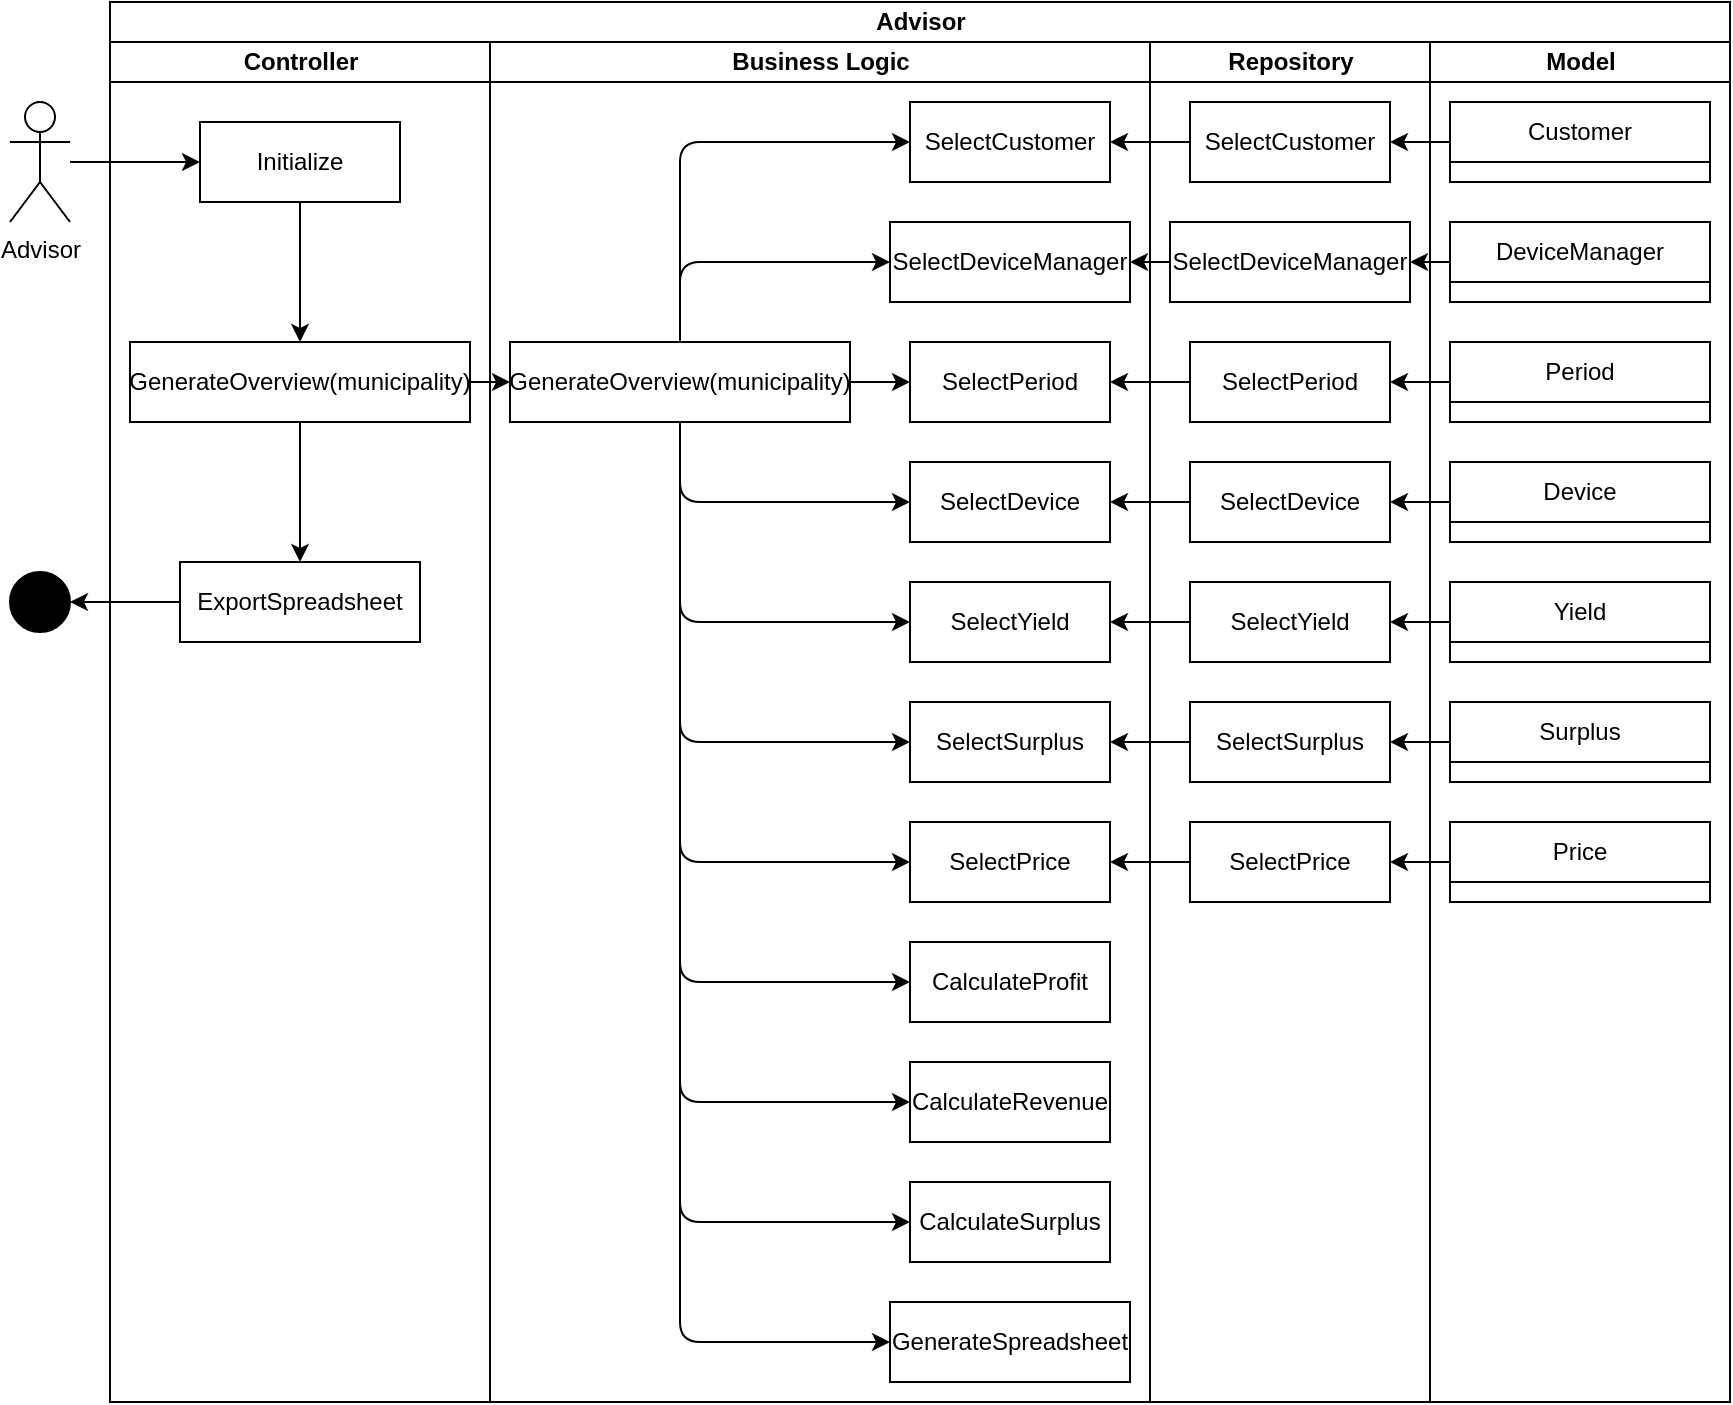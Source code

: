 <mxfile>
    <diagram id="maqsgtUjnBQgQenKH_4p" name="Page-1">
        <mxGraphModel dx="1189" dy="816" grid="1" gridSize="10" guides="1" tooltips="1" connect="1" arrows="1" fold="1" page="1" pageScale="1" pageWidth="850" pageHeight="1100" math="0" shadow="0">
            <root>
                <mxCell id="0"/>
                <mxCell id="1" parent="0"/>
                <mxCell id="2" value="Advisor" style="swimlane;childLayout=stackLayout;resizeParent=1;resizeParentMax=0;startSize=20;html=1;" vertex="1" parent="1">
                    <mxGeometry x="230.0" y="50" width="810" height="700" as="geometry"/>
                </mxCell>
                <mxCell id="3" value="Controller" style="swimlane;startSize=20;html=1;" vertex="1" parent="2">
                    <mxGeometry y="20" width="190" height="680" as="geometry"/>
                </mxCell>
                <mxCell id="52" style="edgeStyle=orthogonalEdgeStyle;html=1;" edge="1" parent="3" source="4" target="78">
                    <mxGeometry relative="1" as="geometry">
                        <mxPoint x="55.0" y="150.0" as="targetPoint"/>
                    </mxGeometry>
                </mxCell>
                <mxCell id="4" value="Initialize" style="rounded=0;whiteSpace=wrap;html=1;" vertex="1" parent="3">
                    <mxGeometry x="45" y="40" width="100" height="40" as="geometry"/>
                </mxCell>
                <mxCell id="32" value="ExportSpreadsheet" style="rounded=0;whiteSpace=wrap;html=1;" vertex="1" parent="3">
                    <mxGeometry x="35" y="260" width="120" height="40" as="geometry"/>
                </mxCell>
                <mxCell id="43" style="edgeStyle=orthogonalEdgeStyle;html=1;" edge="1" parent="3" source="78" target="32">
                    <mxGeometry relative="1" as="geometry">
                        <mxPoint x="55.0" y="190" as="sourcePoint"/>
                        <Array as="points"/>
                    </mxGeometry>
                </mxCell>
                <mxCell id="78" value="GenerateOverview(municipality)" style="rounded=0;whiteSpace=wrap;html=1;" vertex="1" parent="3">
                    <mxGeometry x="10" y="150" width="170" height="40" as="geometry"/>
                </mxCell>
                <mxCell id="5" value="Business Logic" style="swimlane;startSize=20;html=1;" vertex="1" parent="2">
                    <mxGeometry x="190" y="20" width="330" height="680" as="geometry"/>
                </mxCell>
                <mxCell id="33" style="edgeStyle=orthogonalEdgeStyle;html=1;" edge="1" parent="5" source="10" target="11">
                    <mxGeometry relative="1" as="geometry">
                        <Array as="points">
                            <mxPoint x="95" y="50"/>
                        </Array>
                    </mxGeometry>
                </mxCell>
                <mxCell id="34" style="edgeStyle=orthogonalEdgeStyle;html=1;" edge="1" parent="5" source="10" target="15">
                    <mxGeometry relative="1" as="geometry">
                        <Array as="points">
                            <mxPoint x="95" y="110"/>
                        </Array>
                    </mxGeometry>
                </mxCell>
                <mxCell id="35" style="edgeStyle=orthogonalEdgeStyle;html=1;" edge="1" parent="5" source="10" target="27">
                    <mxGeometry relative="1" as="geometry"/>
                </mxCell>
                <mxCell id="36" style="edgeStyle=orthogonalEdgeStyle;html=1;" edge="1" parent="5" source="10" target="16">
                    <mxGeometry relative="1" as="geometry">
                        <Array as="points">
                            <mxPoint x="95" y="230"/>
                        </Array>
                    </mxGeometry>
                </mxCell>
                <mxCell id="37" style="edgeStyle=orthogonalEdgeStyle;html=1;" edge="1" parent="5" source="10" target="17">
                    <mxGeometry relative="1" as="geometry">
                        <Array as="points">
                            <mxPoint x="95" y="290"/>
                        </Array>
                    </mxGeometry>
                </mxCell>
                <mxCell id="38" style="edgeStyle=orthogonalEdgeStyle;html=1;" edge="1" parent="5" source="10" target="18">
                    <mxGeometry relative="1" as="geometry">
                        <Array as="points">
                            <mxPoint x="95" y="350"/>
                        </Array>
                    </mxGeometry>
                </mxCell>
                <mxCell id="39" style="edgeStyle=orthogonalEdgeStyle;html=1;" edge="1" parent="5" source="10" target="14">
                    <mxGeometry relative="1" as="geometry">
                        <Array as="points">
                            <mxPoint x="95" y="410"/>
                        </Array>
                    </mxGeometry>
                </mxCell>
                <mxCell id="40" style="edgeStyle=orthogonalEdgeStyle;html=1;" edge="1" parent="5" source="10" target="29">
                    <mxGeometry relative="1" as="geometry">
                        <Array as="points">
                            <mxPoint x="95" y="470"/>
                        </Array>
                    </mxGeometry>
                </mxCell>
                <mxCell id="41" style="edgeStyle=orthogonalEdgeStyle;html=1;" edge="1" parent="5" source="10" target="30">
                    <mxGeometry relative="1" as="geometry">
                        <Array as="points">
                            <mxPoint x="95" y="530"/>
                        </Array>
                    </mxGeometry>
                </mxCell>
                <mxCell id="42" style="edgeStyle=orthogonalEdgeStyle;html=1;" edge="1" parent="5" source="10" target="31">
                    <mxGeometry relative="1" as="geometry">
                        <Array as="points">
                            <mxPoint x="95" y="590"/>
                        </Array>
                    </mxGeometry>
                </mxCell>
                <mxCell id="10" value="GenerateOverview(municipality)" style="rounded=0;whiteSpace=wrap;html=1;" vertex="1" parent="5">
                    <mxGeometry x="10" y="150" width="170" height="40" as="geometry"/>
                </mxCell>
                <mxCell id="11" value="SelectCustomer" style="rounded=0;whiteSpace=wrap;html=1;" vertex="1" parent="5">
                    <mxGeometry x="210.0" y="30" width="100" height="40" as="geometry"/>
                </mxCell>
                <mxCell id="14" value="SelectPrice" style="rounded=0;whiteSpace=wrap;html=1;" vertex="1" parent="5">
                    <mxGeometry x="210.0" y="390" width="100" height="40" as="geometry"/>
                </mxCell>
                <mxCell id="15" value="SelectDeviceManager" style="rounded=0;whiteSpace=wrap;html=1;" vertex="1" parent="5">
                    <mxGeometry x="200" y="90" width="120" height="40" as="geometry"/>
                </mxCell>
                <mxCell id="16" value="SelectDevice" style="rounded=0;whiteSpace=wrap;html=1;" vertex="1" parent="5">
                    <mxGeometry x="210.0" y="210" width="100" height="40" as="geometry"/>
                </mxCell>
                <mxCell id="17" value="SelectYield" style="rounded=0;whiteSpace=wrap;html=1;" vertex="1" parent="5">
                    <mxGeometry x="210.0" y="270" width="100" height="40" as="geometry"/>
                </mxCell>
                <mxCell id="18" value="SelectSurplus" style="rounded=0;whiteSpace=wrap;html=1;" vertex="1" parent="5">
                    <mxGeometry x="210.0" y="330" width="100" height="40" as="geometry"/>
                </mxCell>
                <mxCell id="27" value="SelectPeriod" style="rounded=0;whiteSpace=wrap;html=1;" vertex="1" parent="5">
                    <mxGeometry x="210.0" y="150" width="100" height="40" as="geometry"/>
                </mxCell>
                <mxCell id="29" value="CalculateProfit" style="rounded=0;whiteSpace=wrap;html=1;" vertex="1" parent="5">
                    <mxGeometry x="210.0" y="450" width="100" height="40" as="geometry"/>
                </mxCell>
                <mxCell id="30" value="CalculateRevenue" style="rounded=0;whiteSpace=wrap;html=1;" vertex="1" parent="5">
                    <mxGeometry x="210.0" y="510" width="100" height="40" as="geometry"/>
                </mxCell>
                <mxCell id="31" value="CalculateSurplus" style="rounded=0;whiteSpace=wrap;html=1;" vertex="1" parent="5">
                    <mxGeometry x="210.0" y="570" width="100" height="40" as="geometry"/>
                </mxCell>
                <mxCell id="79" value="GenerateSpreadsheet" style="rounded=0;whiteSpace=wrap;html=1;" vertex="1" parent="5">
                    <mxGeometry x="200" y="630" width="120" height="40" as="geometry"/>
                </mxCell>
                <mxCell id="80" style="edgeStyle=orthogonalEdgeStyle;html=1;" edge="1" parent="5" source="10" target="79">
                    <mxGeometry relative="1" as="geometry">
                        <Array as="points">
                            <mxPoint x="95" y="650"/>
                        </Array>
                    </mxGeometry>
                </mxCell>
                <mxCell id="12" value="Repository" style="swimlane;startSize=20;html=1;" vertex="1" parent="2">
                    <mxGeometry x="520" y="20" width="140" height="680" as="geometry"/>
                </mxCell>
                <mxCell id="13" value="SelectCustomer" style="rounded=0;whiteSpace=wrap;html=1;" vertex="1" parent="12">
                    <mxGeometry x="20.0" y="30" width="100" height="40" as="geometry"/>
                </mxCell>
                <mxCell id="20" value="SelectDeviceManager" style="rounded=0;whiteSpace=wrap;html=1;" vertex="1" parent="12">
                    <mxGeometry x="10" y="90" width="120" height="40" as="geometry"/>
                </mxCell>
                <mxCell id="21" value="SelectPrice" style="rounded=0;whiteSpace=wrap;html=1;" vertex="1" parent="12">
                    <mxGeometry x="20.0" y="390" width="100" height="40" as="geometry"/>
                </mxCell>
                <mxCell id="22" value="SelectDevice" style="rounded=0;whiteSpace=wrap;html=1;" vertex="1" parent="12">
                    <mxGeometry x="20.0" y="210" width="100" height="40" as="geometry"/>
                </mxCell>
                <mxCell id="23" value="SelectYield" style="rounded=0;whiteSpace=wrap;html=1;" vertex="1" parent="12">
                    <mxGeometry x="20.0" y="270" width="100" height="40" as="geometry"/>
                </mxCell>
                <mxCell id="24" value="SelectSurplus" style="rounded=0;whiteSpace=wrap;html=1;" vertex="1" parent="12">
                    <mxGeometry x="20.0" y="330" width="100" height="40" as="geometry"/>
                </mxCell>
                <mxCell id="28" value="SelectPeriod" style="rounded=0;whiteSpace=wrap;html=1;" vertex="1" parent="12">
                    <mxGeometry x="20.0" y="150" width="100" height="40" as="geometry"/>
                </mxCell>
                <mxCell id="6" value="Model" style="swimlane;startSize=20;html=1;" vertex="1" parent="2">
                    <mxGeometry x="660" y="20" width="150" height="680" as="geometry"/>
                </mxCell>
                <mxCell id="55" value="Customer" style="swimlane;fontStyle=0;childLayout=stackLayout;horizontal=1;startSize=30;horizontalStack=0;resizeParent=1;resizeParentMax=0;resizeLast=0;collapsible=1;marginBottom=0;whiteSpace=wrap;html=1;fontSize=12;" vertex="1" parent="6">
                    <mxGeometry x="10" y="30" width="130" height="40" as="geometry"/>
                </mxCell>
                <mxCell id="57" value="DeviceManager" style="swimlane;fontStyle=0;childLayout=stackLayout;horizontal=1;startSize=30;horizontalStack=0;resizeParent=1;resizeParentMax=0;resizeLast=0;collapsible=1;marginBottom=0;whiteSpace=wrap;html=1;fontSize=12;" vertex="1" parent="6">
                    <mxGeometry x="10" y="90" width="130" height="40" as="geometry"/>
                </mxCell>
                <mxCell id="58" value="Period" style="swimlane;fontStyle=0;childLayout=stackLayout;horizontal=1;startSize=30;horizontalStack=0;resizeParent=1;resizeParentMax=0;resizeLast=0;collapsible=1;marginBottom=0;whiteSpace=wrap;html=1;fontSize=12;" vertex="1" parent="6">
                    <mxGeometry x="10" y="150" width="130" height="40" as="geometry"/>
                </mxCell>
                <mxCell id="67" value="Device" style="swimlane;fontStyle=0;childLayout=stackLayout;horizontal=1;startSize=30;horizontalStack=0;resizeParent=1;resizeParentMax=0;resizeLast=0;collapsible=1;marginBottom=0;whiteSpace=wrap;html=1;fontSize=12;" vertex="1" parent="6">
                    <mxGeometry x="10" y="210" width="130" height="40" as="geometry"/>
                </mxCell>
                <mxCell id="68" value="Yield" style="swimlane;fontStyle=0;childLayout=stackLayout;horizontal=1;startSize=30;horizontalStack=0;resizeParent=1;resizeParentMax=0;resizeLast=0;collapsible=1;marginBottom=0;whiteSpace=wrap;html=1;fontSize=12;" vertex="1" parent="6">
                    <mxGeometry x="10" y="270" width="130" height="40" as="geometry"/>
                </mxCell>
                <mxCell id="69" value="Surplus" style="swimlane;fontStyle=0;childLayout=stackLayout;horizontal=1;startSize=30;horizontalStack=0;resizeParent=1;resizeParentMax=0;resizeLast=0;collapsible=1;marginBottom=0;whiteSpace=wrap;html=1;fontSize=12;" vertex="1" parent="6">
                    <mxGeometry x="10" y="330" width="130" height="40" as="geometry"/>
                </mxCell>
                <mxCell id="70" value="Price" style="swimlane;fontStyle=0;childLayout=stackLayout;horizontal=1;startSize=30;horizontalStack=0;resizeParent=1;resizeParentMax=0;resizeLast=0;collapsible=1;marginBottom=0;whiteSpace=wrap;html=1;fontSize=12;" vertex="1" parent="6">
                    <mxGeometry x="10" y="390" width="130" height="40" as="geometry"/>
                </mxCell>
                <mxCell id="44" style="edgeStyle=orthogonalEdgeStyle;html=1;" edge="1" parent="2" source="13" target="11">
                    <mxGeometry relative="1" as="geometry"/>
                </mxCell>
                <mxCell id="45" style="edgeStyle=orthogonalEdgeStyle;html=1;" edge="1" parent="2" source="20" target="15">
                    <mxGeometry relative="1" as="geometry"/>
                </mxCell>
                <mxCell id="46" style="edgeStyle=orthogonalEdgeStyle;html=1;" edge="1" parent="2" source="28" target="27">
                    <mxGeometry relative="1" as="geometry"/>
                </mxCell>
                <mxCell id="47" style="edgeStyle=orthogonalEdgeStyle;html=1;" edge="1" parent="2" source="22" target="16">
                    <mxGeometry relative="1" as="geometry"/>
                </mxCell>
                <mxCell id="48" style="edgeStyle=orthogonalEdgeStyle;html=1;" edge="1" parent="2" source="23" target="17">
                    <mxGeometry relative="1" as="geometry"/>
                </mxCell>
                <mxCell id="49" style="edgeStyle=orthogonalEdgeStyle;html=1;" edge="1" parent="2" source="24" target="18">
                    <mxGeometry relative="1" as="geometry"/>
                </mxCell>
                <mxCell id="50" style="edgeStyle=orthogonalEdgeStyle;html=1;" edge="1" parent="2" source="21" target="14">
                    <mxGeometry relative="1" as="geometry"/>
                </mxCell>
                <mxCell id="51" style="edgeStyle=orthogonalEdgeStyle;html=1;" edge="1" parent="2" source="78" target="10">
                    <mxGeometry relative="1" as="geometry">
                        <mxPoint x="150" y="190" as="sourcePoint"/>
                    </mxGeometry>
                </mxCell>
                <mxCell id="71" style="edgeStyle=orthogonalEdgeStyle;html=1;" edge="1" parent="2" source="70" target="21">
                    <mxGeometry relative="1" as="geometry"/>
                </mxCell>
                <mxCell id="72" style="edgeStyle=orthogonalEdgeStyle;html=1;" edge="1" parent="2" source="69" target="24">
                    <mxGeometry relative="1" as="geometry"/>
                </mxCell>
                <mxCell id="73" style="edgeStyle=orthogonalEdgeStyle;html=1;" edge="1" parent="2" source="68" target="23">
                    <mxGeometry relative="1" as="geometry"/>
                </mxCell>
                <mxCell id="74" style="edgeStyle=orthogonalEdgeStyle;html=1;" edge="1" parent="2" source="67" target="22">
                    <mxGeometry relative="1" as="geometry"/>
                </mxCell>
                <mxCell id="75" style="edgeStyle=orthogonalEdgeStyle;html=1;" edge="1" parent="2" source="58" target="28">
                    <mxGeometry relative="1" as="geometry"/>
                </mxCell>
                <mxCell id="76" style="edgeStyle=orthogonalEdgeStyle;html=1;" edge="1" parent="2" source="57" target="20">
                    <mxGeometry relative="1" as="geometry"/>
                </mxCell>
                <mxCell id="77" style="edgeStyle=orthogonalEdgeStyle;html=1;" edge="1" parent="2" source="55" target="13">
                    <mxGeometry relative="1" as="geometry"/>
                </mxCell>
                <mxCell id="7" style="edgeStyle=none;html=1;" edge="1" source="8" target="4" parent="1">
                    <mxGeometry relative="1" as="geometry"/>
                </mxCell>
                <mxCell id="8" value="Advisor" style="shape=umlActor;verticalLabelPosition=bottom;verticalAlign=top;html=1;outlineConnect=0;" vertex="1" parent="1">
                    <mxGeometry x="180" y="100" width="30" height="60" as="geometry"/>
                </mxCell>
                <mxCell id="53" value="" style="ellipse;fillColor=strokeColor;" vertex="1" parent="1">
                    <mxGeometry x="180" y="335" width="30" height="30" as="geometry"/>
                </mxCell>
                <mxCell id="54" style="edgeStyle=orthogonalEdgeStyle;html=1;" edge="1" parent="1" source="32" target="53">
                    <mxGeometry relative="1" as="geometry"/>
                </mxCell>
            </root>
        </mxGraphModel>
    </diagram>
</mxfile>